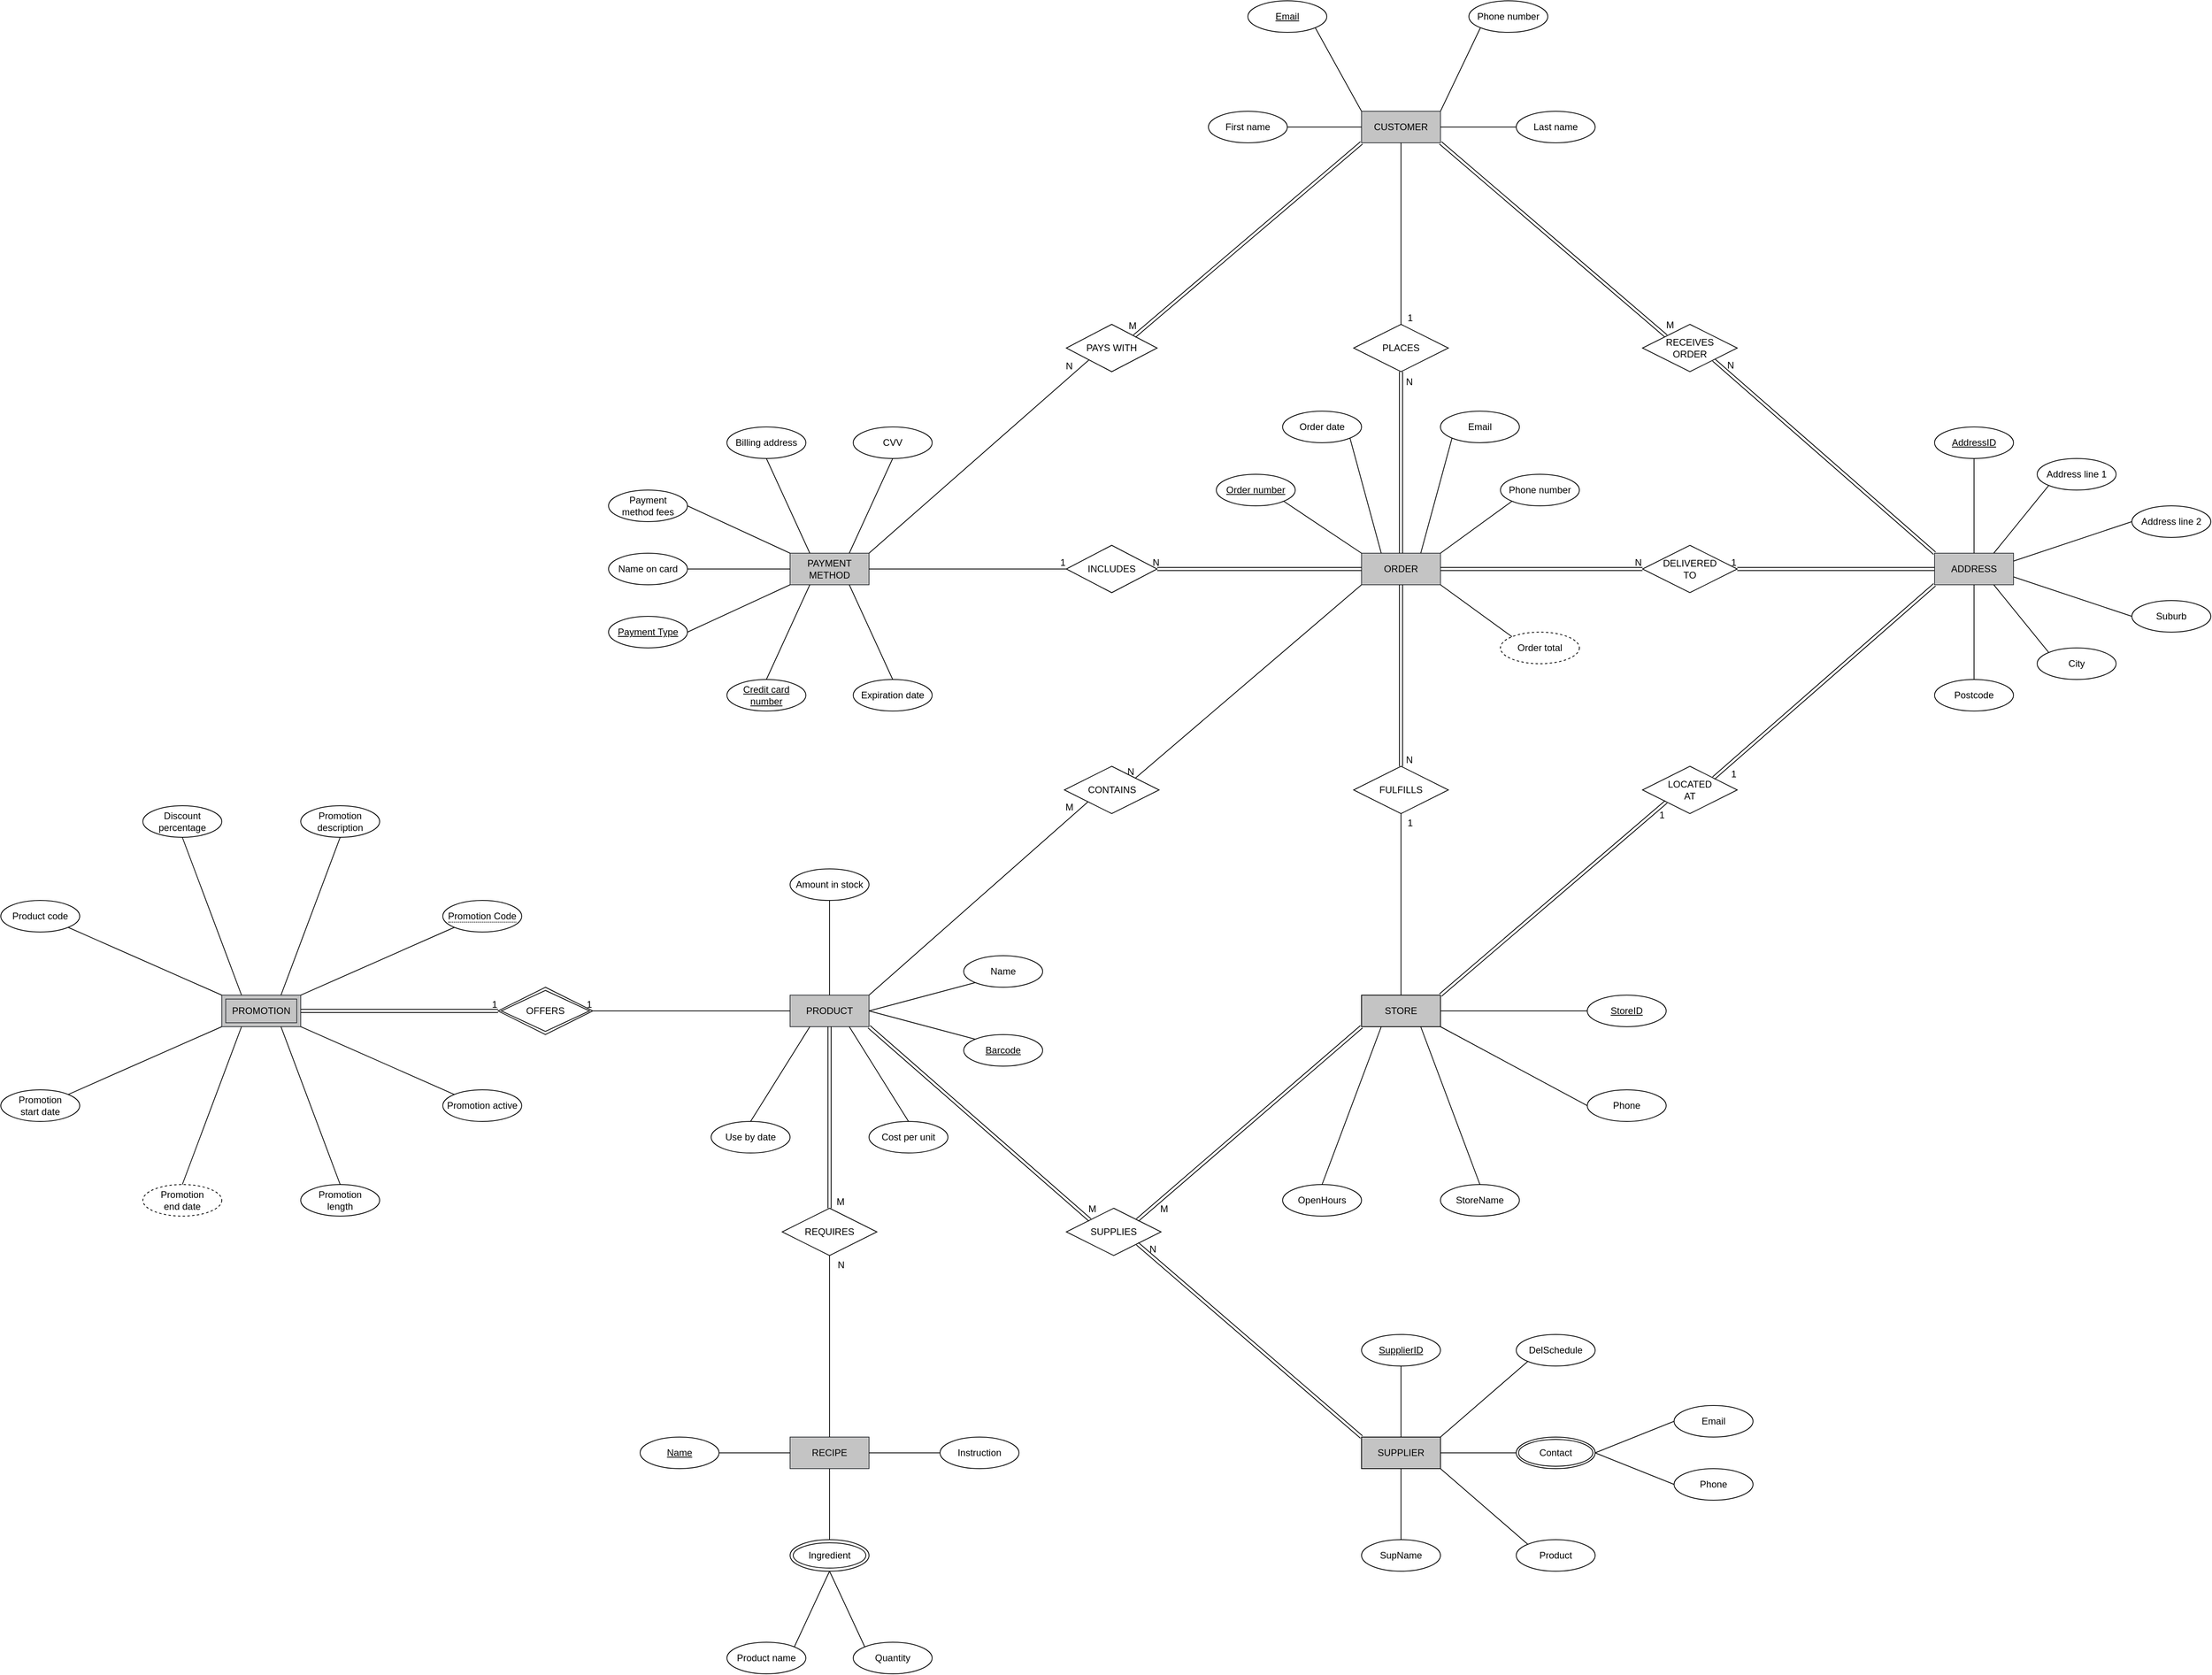 <mxfile version="21.1.2" type="github">
  <diagram name="Page-1" id="hcODll2Z0IWHzMXXe43u">
    <mxGraphModel dx="3122" dy="802" grid="1" gridSize="10" guides="1" tooltips="1" connect="1" arrows="1" fold="1" page="1" pageScale="1" pageWidth="827" pageHeight="1169" math="0" shadow="0">
      <root>
        <mxCell id="0" />
        <mxCell id="1" parent="0" />
        <mxCell id="KhG1IaOEPiBxDbLs1gSd-1" value="ORDER" style="whiteSpace=wrap;html=1;align=center;fillColor=#C4C4C4;strokeColor=#36393d;" parent="1" vertex="1">
          <mxGeometry x="364" y="880" width="100" height="40" as="geometry" />
        </mxCell>
        <mxCell id="KhG1IaOEPiBxDbLs1gSd-12" value="CUSTOMER" style="whiteSpace=wrap;html=1;align=center;fillColor=#C4C4C4;strokeColor=#36393d;" parent="1" vertex="1">
          <mxGeometry x="364" y="320" width="100" height="40" as="geometry" />
        </mxCell>
        <mxCell id="KhG1IaOEPiBxDbLs1gSd-13" value="PAYMENT METHOD" style="whiteSpace=wrap;html=1;align=center;fillColor=#C4C4C4;strokeColor=#36393d;" parent="1" vertex="1">
          <mxGeometry x="-360" y="880" width="100" height="40" as="geometry" />
        </mxCell>
        <mxCell id="KhG1IaOEPiBxDbLs1gSd-14" value="STORE" style="whiteSpace=wrap;html=1;align=center;fillColor=#c4c4c4;" parent="1" vertex="1">
          <mxGeometry x="364" y="1440" width="100" height="40" as="geometry" />
        </mxCell>
        <mxCell id="KhG1IaOEPiBxDbLs1gSd-17" value="PRODUCT" style="whiteSpace=wrap;html=1;align=center;fillColor=#C4C4C4;strokeColor=#36393d;" parent="1" vertex="1">
          <mxGeometry x="-360" y="1440" width="100" height="40" as="geometry" />
        </mxCell>
        <mxCell id="KhG1IaOEPiBxDbLs1gSd-18" value="RECIPE" style="whiteSpace=wrap;html=1;align=center;fillColor=#C4C4C4;strokeColor=#36393d;" parent="1" vertex="1">
          <mxGeometry x="-360" y="2000" width="100" height="40" as="geometry" />
        </mxCell>
        <mxCell id="KhG1IaOEPiBxDbLs1gSd-19" value="ADDRESS" style="whiteSpace=wrap;html=1;align=center;fillColor=#C4C4C4;strokeColor=#36393d;" parent="1" vertex="1">
          <mxGeometry x="1090" y="880" width="100" height="40" as="geometry" />
        </mxCell>
        <mxCell id="KhG1IaOEPiBxDbLs1gSd-23" value="PROMOTION" style="shape=ext;margin=3;double=1;whiteSpace=wrap;html=1;align=center;fillColor=#C4C4C4;strokeColor=#36393d;" parent="1" vertex="1">
          <mxGeometry x="-1080" y="1440" width="100" height="40" as="geometry" />
        </mxCell>
        <mxCell id="KhG1IaOEPiBxDbLs1gSd-26" value="SUPPLIER" style="whiteSpace=wrap;html=1;align=center;fillColor=#c4c4c4;" parent="1" vertex="1">
          <mxGeometry x="364" y="2000" width="100" height="40" as="geometry" />
        </mxCell>
        <mxCell id="KhG1IaOEPiBxDbLs1gSd-28" value="PLACES" style="shape=rhombus;perimeter=rhombusPerimeter;whiteSpace=wrap;html=1;align=center;" parent="1" vertex="1">
          <mxGeometry x="354" y="590" width="120" height="60" as="geometry" />
        </mxCell>
        <mxCell id="KhG1IaOEPiBxDbLs1gSd-31" value="PAYS WITH" style="shape=rhombus;perimeter=rhombusPerimeter;whiteSpace=wrap;html=1;align=center;" parent="1" vertex="1">
          <mxGeometry x="-10" y="590" width="115" height="60" as="geometry" />
        </mxCell>
        <mxCell id="KhG1IaOEPiBxDbLs1gSd-34" value="INCLUDES" style="shape=rhombus;perimeter=rhombusPerimeter;whiteSpace=wrap;html=1;align=center;" parent="1" vertex="1">
          <mxGeometry x="-10" y="870" width="115" height="60" as="geometry" />
        </mxCell>
        <mxCell id="KhG1IaOEPiBxDbLs1gSd-36" value="FULFILLS" style="shape=rhombus;perimeter=rhombusPerimeter;whiteSpace=wrap;html=1;align=center;" parent="1" vertex="1">
          <mxGeometry x="354" y="1150" width="120" height="60" as="geometry" />
        </mxCell>
        <mxCell id="KhG1IaOEPiBxDbLs1gSd-38" value="CONTAINS" style="shape=rhombus;perimeter=rhombusPerimeter;whiteSpace=wrap;html=1;align=center;" parent="1" vertex="1">
          <mxGeometry x="-12.5" y="1150" width="120" height="60" as="geometry" />
        </mxCell>
        <mxCell id="KhG1IaOEPiBxDbLs1gSd-39" value="REQUIRES" style="shape=rhombus;perimeter=rhombusPerimeter;whiteSpace=wrap;html=1;align=center;" parent="1" vertex="1">
          <mxGeometry x="-370" y="1710.0" width="120" height="60" as="geometry" />
        </mxCell>
        <mxCell id="KhG1IaOEPiBxDbLs1gSd-41" value="OFFERS" style="shape=rhombus;double=1;perimeter=rhombusPerimeter;whiteSpace=wrap;html=1;align=center;" parent="1" vertex="1">
          <mxGeometry x="-730" y="1430" width="120" height="60" as="geometry" />
        </mxCell>
        <mxCell id="KhG1IaOEPiBxDbLs1gSd-42" value="SUPPLIES" style="shape=rhombus;perimeter=rhombusPerimeter;whiteSpace=wrap;html=1;align=center;" parent="1" vertex="1">
          <mxGeometry x="-10" y="1710.0" width="120" height="60" as="geometry" />
        </mxCell>
        <mxCell id="KhG1IaOEPiBxDbLs1gSd-44" value="" style="shape=link;html=1;rounded=0;exitX=0;exitY=1;exitDx=0;exitDy=0;entryX=1;entryY=0;entryDx=0;entryDy=0;" parent="1" source="KhG1IaOEPiBxDbLs1gSd-12" target="KhG1IaOEPiBxDbLs1gSd-31" edge="1">
          <mxGeometry relative="1" as="geometry">
            <mxPoint x="340" y="760" as="sourcePoint" />
            <mxPoint x="500" y="760" as="targetPoint" />
          </mxGeometry>
        </mxCell>
        <mxCell id="KhG1IaOEPiBxDbLs1gSd-45" value="M" style="resizable=0;html=1;whiteSpace=wrap;align=right;verticalAlign=bottom;" parent="KhG1IaOEPiBxDbLs1gSd-44" connectable="0" vertex="1">
          <mxGeometry x="1" relative="1" as="geometry">
            <mxPoint x="4" y="-5" as="offset" />
          </mxGeometry>
        </mxCell>
        <mxCell id="KhG1IaOEPiBxDbLs1gSd-46" value="" style="endArrow=none;html=1;rounded=0;exitX=1;exitY=0;exitDx=0;exitDy=0;entryX=0;entryY=1;entryDx=0;entryDy=0;" parent="1" source="KhG1IaOEPiBxDbLs1gSd-13" target="KhG1IaOEPiBxDbLs1gSd-31" edge="1">
          <mxGeometry relative="1" as="geometry">
            <mxPoint x="340" y="760" as="sourcePoint" />
            <mxPoint x="500" y="760" as="targetPoint" />
          </mxGeometry>
        </mxCell>
        <mxCell id="KhG1IaOEPiBxDbLs1gSd-47" value="N" style="resizable=0;html=1;whiteSpace=wrap;align=right;verticalAlign=bottom;" parent="KhG1IaOEPiBxDbLs1gSd-46" connectable="0" vertex="1">
          <mxGeometry x="1" relative="1" as="geometry">
            <mxPoint x="-19" y="16" as="offset" />
          </mxGeometry>
        </mxCell>
        <mxCell id="KhG1IaOEPiBxDbLs1gSd-48" value="" style="shape=link;html=1;rounded=0;exitX=1;exitY=1;exitDx=0;exitDy=0;entryX=0;entryY=0;entryDx=0;entryDy=0;" parent="1" source="KhG1IaOEPiBxDbLs1gSd-12" target="KhG1IaOEPiBxDbLs1gSd-52" edge="1">
          <mxGeometry relative="1" as="geometry">
            <mxPoint x="340" y="760" as="sourcePoint" />
            <mxPoint x="737.5" y="605" as="targetPoint" />
          </mxGeometry>
        </mxCell>
        <mxCell id="KhG1IaOEPiBxDbLs1gSd-49" value="M" style="resizable=0;html=1;whiteSpace=wrap;align=right;verticalAlign=bottom;" parent="KhG1IaOEPiBxDbLs1gSd-48" connectable="0" vertex="1">
          <mxGeometry x="1" relative="1" as="geometry">
            <mxPoint x="12" y="-5" as="offset" />
          </mxGeometry>
        </mxCell>
        <mxCell id="KhG1IaOEPiBxDbLs1gSd-50" value="" style="shape=link;html=1;rounded=0;entryX=1;entryY=1;entryDx=0;entryDy=0;exitX=0;exitY=0;exitDx=0;exitDy=0;" parent="1" source="KhG1IaOEPiBxDbLs1gSd-19" target="KhG1IaOEPiBxDbLs1gSd-52" edge="1">
          <mxGeometry relative="1" as="geometry">
            <mxPoint x="340" y="760" as="sourcePoint" />
            <mxPoint x="812.5" y="635" as="targetPoint" />
          </mxGeometry>
        </mxCell>
        <mxCell id="KhG1IaOEPiBxDbLs1gSd-51" value="N" style="resizable=0;html=1;whiteSpace=wrap;align=right;verticalAlign=bottom;" parent="KhG1IaOEPiBxDbLs1gSd-50" connectable="0" vertex="1">
          <mxGeometry x="1" relative="1" as="geometry">
            <mxPoint x="27" y="15" as="offset" />
          </mxGeometry>
        </mxCell>
        <mxCell id="KhG1IaOEPiBxDbLs1gSd-52" value="RECEIVES&lt;br&gt;ORDER" style="shape=rhombus;perimeter=rhombusPerimeter;whiteSpace=wrap;html=1;align=center;" parent="1" vertex="1">
          <mxGeometry x="720" y="590" width="120" height="60" as="geometry" />
        </mxCell>
        <mxCell id="KhG1IaOEPiBxDbLs1gSd-53" value="DELIVERED&lt;br&gt;TO" style="shape=rhombus;perimeter=rhombusPerimeter;whiteSpace=wrap;html=1;align=center;" parent="1" vertex="1">
          <mxGeometry x="720" y="870" width="120" height="60" as="geometry" />
        </mxCell>
        <mxCell id="KhG1IaOEPiBxDbLs1gSd-54" value="LOCATED&lt;br&gt;AT" style="shape=rhombus;perimeter=rhombusPerimeter;whiteSpace=wrap;html=1;align=center;" parent="1" vertex="1">
          <mxGeometry x="720" y="1150" width="120" height="60" as="geometry" />
        </mxCell>
        <mxCell id="KhG1IaOEPiBxDbLs1gSd-55" value="" style="endArrow=none;html=1;rounded=0;exitX=0.5;exitY=1;exitDx=0;exitDy=0;entryX=0.5;entryY=0;entryDx=0;entryDy=0;" parent="1" source="KhG1IaOEPiBxDbLs1gSd-12" target="KhG1IaOEPiBxDbLs1gSd-28" edge="1">
          <mxGeometry relative="1" as="geometry">
            <mxPoint x="360" y="850" as="sourcePoint" />
            <mxPoint x="520" y="850" as="targetPoint" />
          </mxGeometry>
        </mxCell>
        <mxCell id="KhG1IaOEPiBxDbLs1gSd-56" value="1" style="resizable=0;html=1;whiteSpace=wrap;align=right;verticalAlign=bottom;" parent="KhG1IaOEPiBxDbLs1gSd-55" connectable="0" vertex="1">
          <mxGeometry x="1" relative="1" as="geometry">
            <mxPoint x="16" as="offset" />
          </mxGeometry>
        </mxCell>
        <mxCell id="KhG1IaOEPiBxDbLs1gSd-57" value="" style="shape=link;html=1;rounded=0;entryX=0.5;entryY=1;entryDx=0;entryDy=0;exitX=0.5;exitY=0;exitDx=0;exitDy=0;" parent="1" source="KhG1IaOEPiBxDbLs1gSd-1" target="KhG1IaOEPiBxDbLs1gSd-28" edge="1">
          <mxGeometry relative="1" as="geometry">
            <mxPoint x="360" y="850" as="sourcePoint" />
            <mxPoint x="520" y="850" as="targetPoint" />
          </mxGeometry>
        </mxCell>
        <mxCell id="KhG1IaOEPiBxDbLs1gSd-58" value="N" style="resizable=0;html=1;whiteSpace=wrap;align=right;verticalAlign=bottom;" parent="KhG1IaOEPiBxDbLs1gSd-57" connectable="0" vertex="1">
          <mxGeometry x="1" relative="1" as="geometry">
            <mxPoint x="16" y="21" as="offset" />
          </mxGeometry>
        </mxCell>
        <mxCell id="KhG1IaOEPiBxDbLs1gSd-59" value="" style="endArrow=none;html=1;rounded=0;exitX=1;exitY=0.5;exitDx=0;exitDy=0;entryX=0;entryY=0.5;entryDx=0;entryDy=0;" parent="1" source="KhG1IaOEPiBxDbLs1gSd-13" target="KhG1IaOEPiBxDbLs1gSd-34" edge="1">
          <mxGeometry relative="1" as="geometry">
            <mxPoint x="280" y="970" as="sourcePoint" />
            <mxPoint x="440" y="970" as="targetPoint" />
          </mxGeometry>
        </mxCell>
        <mxCell id="KhG1IaOEPiBxDbLs1gSd-60" value="1" style="resizable=0;html=1;whiteSpace=wrap;align=right;verticalAlign=bottom;" parent="KhG1IaOEPiBxDbLs1gSd-59" connectable="0" vertex="1">
          <mxGeometry x="1" relative="1" as="geometry" />
        </mxCell>
        <mxCell id="KhG1IaOEPiBxDbLs1gSd-61" value="" style="shape=link;html=1;rounded=0;exitX=0;exitY=0.5;exitDx=0;exitDy=0;entryX=1;entryY=0.5;entryDx=0;entryDy=0;" parent="1" source="KhG1IaOEPiBxDbLs1gSd-1" target="KhG1IaOEPiBxDbLs1gSd-34" edge="1">
          <mxGeometry relative="1" as="geometry">
            <mxPoint x="280" y="970" as="sourcePoint" />
            <mxPoint x="440" y="970" as="targetPoint" />
          </mxGeometry>
        </mxCell>
        <mxCell id="KhG1IaOEPiBxDbLs1gSd-62" value="N" style="resizable=0;html=1;whiteSpace=wrap;align=right;verticalAlign=bottom;" parent="KhG1IaOEPiBxDbLs1gSd-61" connectable="0" vertex="1">
          <mxGeometry x="1" relative="1" as="geometry">
            <mxPoint x="4" as="offset" />
          </mxGeometry>
        </mxCell>
        <mxCell id="KhG1IaOEPiBxDbLs1gSd-63" value="" style="shape=link;html=1;rounded=0;entryX=0;entryY=0.5;entryDx=0;entryDy=0;exitX=1;exitY=0.5;exitDx=0;exitDy=0;" parent="1" source="KhG1IaOEPiBxDbLs1gSd-1" target="KhG1IaOEPiBxDbLs1gSd-53" edge="1">
          <mxGeometry relative="1" as="geometry">
            <mxPoint x="460" y="980" as="sourcePoint" />
            <mxPoint x="620" y="980" as="targetPoint" />
          </mxGeometry>
        </mxCell>
        <mxCell id="KhG1IaOEPiBxDbLs1gSd-64" value="N" style="resizable=0;html=1;whiteSpace=wrap;align=right;verticalAlign=bottom;" parent="KhG1IaOEPiBxDbLs1gSd-63" connectable="0" vertex="1">
          <mxGeometry x="1" relative="1" as="geometry" />
        </mxCell>
        <mxCell id="KhG1IaOEPiBxDbLs1gSd-65" value="" style="shape=link;html=1;rounded=0;entryX=1;entryY=0.5;entryDx=0;entryDy=0;exitX=0;exitY=0.5;exitDx=0;exitDy=0;" parent="1" source="KhG1IaOEPiBxDbLs1gSd-19" target="KhG1IaOEPiBxDbLs1gSd-53" edge="1">
          <mxGeometry relative="1" as="geometry">
            <mxPoint x="460" y="980" as="sourcePoint" />
            <mxPoint x="620" y="980" as="targetPoint" />
          </mxGeometry>
        </mxCell>
        <mxCell id="KhG1IaOEPiBxDbLs1gSd-66" value="1" style="resizable=0;html=1;whiteSpace=wrap;align=right;verticalAlign=bottom;" parent="KhG1IaOEPiBxDbLs1gSd-65" connectable="0" vertex="1">
          <mxGeometry x="1" relative="1" as="geometry" />
        </mxCell>
        <mxCell id="KhG1IaOEPiBxDbLs1gSd-67" value="" style="shape=link;html=1;rounded=0;entryX=1;entryY=0;entryDx=0;entryDy=0;exitX=0;exitY=1;exitDx=0;exitDy=0;" parent="1" source="KhG1IaOEPiBxDbLs1gSd-19" target="KhG1IaOEPiBxDbLs1gSd-54" edge="1">
          <mxGeometry relative="1" as="geometry">
            <mxPoint x="460" y="980" as="sourcePoint" />
            <mxPoint x="620" y="980" as="targetPoint" />
          </mxGeometry>
        </mxCell>
        <mxCell id="KhG1IaOEPiBxDbLs1gSd-68" value="1" style="resizable=0;html=1;whiteSpace=wrap;align=right;verticalAlign=bottom;" parent="KhG1IaOEPiBxDbLs1gSd-67" connectable="0" vertex="1">
          <mxGeometry x="1" relative="1" as="geometry">
            <mxPoint x="30" y="4" as="offset" />
          </mxGeometry>
        </mxCell>
        <mxCell id="KhG1IaOEPiBxDbLs1gSd-69" value="" style="shape=link;html=1;rounded=0;entryX=0;entryY=1;entryDx=0;entryDy=0;exitX=1;exitY=0;exitDx=0;exitDy=0;" parent="1" source="KhG1IaOEPiBxDbLs1gSd-14" target="KhG1IaOEPiBxDbLs1gSd-54" edge="1">
          <mxGeometry relative="1" as="geometry">
            <mxPoint x="460" y="1190" as="sourcePoint" />
            <mxPoint x="620" y="1190" as="targetPoint" />
          </mxGeometry>
        </mxCell>
        <mxCell id="KhG1IaOEPiBxDbLs1gSd-70" value="1" style="resizable=0;html=1;whiteSpace=wrap;align=right;verticalAlign=bottom;" parent="KhG1IaOEPiBxDbLs1gSd-69" connectable="0" vertex="1">
          <mxGeometry x="1" relative="1" as="geometry">
            <mxPoint y="25" as="offset" />
          </mxGeometry>
        </mxCell>
        <mxCell id="KhG1IaOEPiBxDbLs1gSd-72" value="" style="endArrow=none;html=1;rounded=0;entryX=0.5;entryY=1;entryDx=0;entryDy=0;exitX=0.5;exitY=0;exitDx=0;exitDy=0;" parent="1" source="KhG1IaOEPiBxDbLs1gSd-14" target="KhG1IaOEPiBxDbLs1gSd-36" edge="1">
          <mxGeometry relative="1" as="geometry">
            <mxPoint x="130" y="1280" as="sourcePoint" />
            <mxPoint x="290" y="1280" as="targetPoint" />
          </mxGeometry>
        </mxCell>
        <mxCell id="KhG1IaOEPiBxDbLs1gSd-73" value="1" style="resizable=0;html=1;whiteSpace=wrap;align=right;verticalAlign=bottom;" parent="KhG1IaOEPiBxDbLs1gSd-72" connectable="0" vertex="1">
          <mxGeometry x="1" relative="1" as="geometry">
            <mxPoint x="16" y="20" as="offset" />
          </mxGeometry>
        </mxCell>
        <mxCell id="KhG1IaOEPiBxDbLs1gSd-74" value="" style="shape=link;html=1;rounded=0;entryX=0.5;entryY=0;entryDx=0;entryDy=0;exitX=0.5;exitY=1;exitDx=0;exitDy=0;" parent="1" source="KhG1IaOEPiBxDbLs1gSd-1" target="KhG1IaOEPiBxDbLs1gSd-36" edge="1">
          <mxGeometry relative="1" as="geometry">
            <mxPoint x="160" y="1110" as="sourcePoint" />
            <mxPoint x="320" y="1110" as="targetPoint" />
          </mxGeometry>
        </mxCell>
        <mxCell id="KhG1IaOEPiBxDbLs1gSd-75" value="N" style="resizable=0;html=1;whiteSpace=wrap;align=right;verticalAlign=bottom;" parent="KhG1IaOEPiBxDbLs1gSd-74" connectable="0" vertex="1">
          <mxGeometry x="1" relative="1" as="geometry">
            <mxPoint x="16" as="offset" />
          </mxGeometry>
        </mxCell>
        <mxCell id="KhG1IaOEPiBxDbLs1gSd-76" value="" style="endArrow=none;html=1;rounded=0;exitX=1;exitY=0;exitDx=0;exitDy=0;entryX=0;entryY=1;entryDx=0;entryDy=0;" parent="1" source="KhG1IaOEPiBxDbLs1gSd-17" target="KhG1IaOEPiBxDbLs1gSd-38" edge="1">
          <mxGeometry relative="1" as="geometry">
            <mxPoint x="160" y="1450" as="sourcePoint" />
            <mxPoint x="320" y="1450" as="targetPoint" />
          </mxGeometry>
        </mxCell>
        <mxCell id="KhG1IaOEPiBxDbLs1gSd-77" value="M" style="resizable=0;html=1;whiteSpace=wrap;align=right;verticalAlign=bottom;" parent="KhG1IaOEPiBxDbLs1gSd-76" connectable="0" vertex="1">
          <mxGeometry x="1" relative="1" as="geometry">
            <mxPoint x="-17" y="15" as="offset" />
          </mxGeometry>
        </mxCell>
        <mxCell id="KhG1IaOEPiBxDbLs1gSd-78" value="" style="endArrow=none;html=1;rounded=0;exitX=0;exitY=1;exitDx=0;exitDy=0;entryX=1;entryY=0;entryDx=0;entryDy=0;" parent="1" source="KhG1IaOEPiBxDbLs1gSd-1" target="KhG1IaOEPiBxDbLs1gSd-38" edge="1">
          <mxGeometry relative="1" as="geometry">
            <mxPoint x="160" y="1450" as="sourcePoint" />
            <mxPoint x="320" y="1450" as="targetPoint" />
          </mxGeometry>
        </mxCell>
        <mxCell id="KhG1IaOEPiBxDbLs1gSd-79" value="N" style="resizable=0;html=1;whiteSpace=wrap;align=right;verticalAlign=bottom;" parent="KhG1IaOEPiBxDbLs1gSd-78" connectable="0" vertex="1">
          <mxGeometry x="1" relative="1" as="geometry" />
        </mxCell>
        <mxCell id="KhG1IaOEPiBxDbLs1gSd-80" value="" style="endArrow=none;html=1;rounded=0;exitX=0;exitY=0.5;exitDx=0;exitDy=0;entryX=1;entryY=0.5;entryDx=0;entryDy=0;" parent="1" source="KhG1IaOEPiBxDbLs1gSd-17" target="KhG1IaOEPiBxDbLs1gSd-41" edge="1">
          <mxGeometry relative="1" as="geometry">
            <mxPoint x="190" y="1310" as="sourcePoint" />
            <mxPoint x="350" y="1310" as="targetPoint" />
          </mxGeometry>
        </mxCell>
        <mxCell id="KhG1IaOEPiBxDbLs1gSd-81" value="1" style="resizable=0;html=1;whiteSpace=wrap;align=right;verticalAlign=bottom;" parent="KhG1IaOEPiBxDbLs1gSd-80" connectable="0" vertex="1">
          <mxGeometry x="1" relative="1" as="geometry" />
        </mxCell>
        <mxCell id="KhG1IaOEPiBxDbLs1gSd-82" value="" style="shape=link;html=1;rounded=0;entryX=0;entryY=0.5;entryDx=0;entryDy=0;exitX=1;exitY=0.5;exitDx=0;exitDy=0;" parent="1" source="KhG1IaOEPiBxDbLs1gSd-23" target="KhG1IaOEPiBxDbLs1gSd-41" edge="1">
          <mxGeometry relative="1" as="geometry">
            <mxPoint x="190" y="1310" as="sourcePoint" />
            <mxPoint x="350" y="1310" as="targetPoint" />
          </mxGeometry>
        </mxCell>
        <mxCell id="KhG1IaOEPiBxDbLs1gSd-83" value="1" style="resizable=0;html=1;whiteSpace=wrap;align=right;verticalAlign=bottom;" parent="KhG1IaOEPiBxDbLs1gSd-82" connectable="0" vertex="1">
          <mxGeometry x="1" relative="1" as="geometry" />
        </mxCell>
        <mxCell id="KhG1IaOEPiBxDbLs1gSd-84" value="" style="shape=link;html=1;rounded=0;exitX=0.5;exitY=1;exitDx=0;exitDy=0;entryX=0.5;entryY=0;entryDx=0;entryDy=0;" parent="1" source="KhG1IaOEPiBxDbLs1gSd-17" target="KhG1IaOEPiBxDbLs1gSd-39" edge="1">
          <mxGeometry relative="1" as="geometry">
            <mxPoint x="20" y="1360" as="sourcePoint" />
            <mxPoint x="180" y="1360" as="targetPoint" />
          </mxGeometry>
        </mxCell>
        <mxCell id="KhG1IaOEPiBxDbLs1gSd-85" value="M" style="resizable=0;html=1;whiteSpace=wrap;align=right;verticalAlign=bottom;" parent="KhG1IaOEPiBxDbLs1gSd-84" connectable="0" vertex="1">
          <mxGeometry x="1" relative="1" as="geometry">
            <mxPoint x="20" as="offset" />
          </mxGeometry>
        </mxCell>
        <mxCell id="KhG1IaOEPiBxDbLs1gSd-86" value="" style="endArrow=none;html=1;rounded=0;exitX=0.5;exitY=0;exitDx=0;exitDy=0;entryX=0.5;entryY=1;entryDx=0;entryDy=0;" parent="1" source="KhG1IaOEPiBxDbLs1gSd-18" target="KhG1IaOEPiBxDbLs1gSd-39" edge="1">
          <mxGeometry relative="1" as="geometry">
            <mxPoint x="20" y="1360" as="sourcePoint" />
            <mxPoint x="180" y="1360" as="targetPoint" />
          </mxGeometry>
        </mxCell>
        <mxCell id="KhG1IaOEPiBxDbLs1gSd-87" value="N" style="resizable=0;html=1;whiteSpace=wrap;align=right;verticalAlign=bottom;" parent="KhG1IaOEPiBxDbLs1gSd-86" connectable="0" vertex="1">
          <mxGeometry x="1" relative="1" as="geometry">
            <mxPoint x="20" y="20" as="offset" />
          </mxGeometry>
        </mxCell>
        <mxCell id="KhG1IaOEPiBxDbLs1gSd-88" value="" style="shape=link;html=1;rounded=0;entryX=1;entryY=1;entryDx=0;entryDy=0;exitX=0;exitY=0;exitDx=0;exitDy=0;" parent="1" source="KhG1IaOEPiBxDbLs1gSd-26" target="KhG1IaOEPiBxDbLs1gSd-42" edge="1">
          <mxGeometry relative="1" as="geometry">
            <mxPoint x="420" y="1740" as="sourcePoint" />
            <mxPoint x="580" y="1740" as="targetPoint" />
          </mxGeometry>
        </mxCell>
        <mxCell id="KhG1IaOEPiBxDbLs1gSd-89" value="N" style="resizable=0;html=1;whiteSpace=wrap;align=right;verticalAlign=bottom;" parent="KhG1IaOEPiBxDbLs1gSd-88" connectable="0" vertex="1">
          <mxGeometry x="1" relative="1" as="geometry">
            <mxPoint x="25" y="15" as="offset" />
          </mxGeometry>
        </mxCell>
        <mxCell id="KhG1IaOEPiBxDbLs1gSd-90" value="" style="shape=link;html=1;rounded=0;entryX=1;entryY=0;entryDx=0;entryDy=0;exitX=0;exitY=1;exitDx=0;exitDy=0;" parent="1" source="KhG1IaOEPiBxDbLs1gSd-14" target="KhG1IaOEPiBxDbLs1gSd-42" edge="1">
          <mxGeometry relative="1" as="geometry">
            <mxPoint x="420" y="1740" as="sourcePoint" />
            <mxPoint x="580" y="1740" as="targetPoint" />
          </mxGeometry>
        </mxCell>
        <mxCell id="KhG1IaOEPiBxDbLs1gSd-91" value="M" style="resizable=0;html=1;whiteSpace=wrap;align=right;verticalAlign=bottom;" parent="KhG1IaOEPiBxDbLs1gSd-90" connectable="0" vertex="1">
          <mxGeometry x="1" relative="1" as="geometry">
            <mxPoint x="40" y="-5" as="offset" />
          </mxGeometry>
        </mxCell>
        <mxCell id="KhG1IaOEPiBxDbLs1gSd-92" value="" style="shape=link;html=1;rounded=0;entryX=0;entryY=0;entryDx=0;entryDy=0;exitX=1;exitY=1;exitDx=0;exitDy=0;" parent="1" source="KhG1IaOEPiBxDbLs1gSd-17" target="KhG1IaOEPiBxDbLs1gSd-42" edge="1">
          <mxGeometry relative="1" as="geometry">
            <mxPoint x="420" y="1740" as="sourcePoint" />
            <mxPoint x="580" y="1740" as="targetPoint" />
          </mxGeometry>
        </mxCell>
        <mxCell id="KhG1IaOEPiBxDbLs1gSd-93" value="M" style="resizable=0;html=1;whiteSpace=wrap;align=right;verticalAlign=bottom;" parent="KhG1IaOEPiBxDbLs1gSd-92" connectable="0" vertex="1">
          <mxGeometry x="1" relative="1" as="geometry">
            <mxPoint x="10" y="-5" as="offset" />
          </mxGeometry>
        </mxCell>
        <mxCell id="KhG1IaOEPiBxDbLs1gSd-94" value="Email" style="ellipse;whiteSpace=wrap;html=1;align=center;fontStyle=4;" parent="1" vertex="1">
          <mxGeometry x="220" y="180" width="100" height="40" as="geometry" />
        </mxCell>
        <mxCell id="KhG1IaOEPiBxDbLs1gSd-95" value="First name" style="ellipse;whiteSpace=wrap;html=1;align=center;" parent="1" vertex="1">
          <mxGeometry x="170" y="320" width="100" height="40" as="geometry" />
        </mxCell>
        <mxCell id="KhG1IaOEPiBxDbLs1gSd-96" value="Last name" style="ellipse;whiteSpace=wrap;html=1;align=center;" parent="1" vertex="1">
          <mxGeometry x="560" y="320" width="100" height="40" as="geometry" />
        </mxCell>
        <mxCell id="KhG1IaOEPiBxDbLs1gSd-99" value="Phone number" style="ellipse;whiteSpace=wrap;html=1;align=center;fontStyle=0;" parent="1" vertex="1">
          <mxGeometry x="500" y="180" width="100" height="40" as="geometry" />
        </mxCell>
        <mxCell id="KhG1IaOEPiBxDbLs1gSd-100" value="" style="endArrow=none;html=1;rounded=0;exitX=0;exitY=0;exitDx=0;exitDy=0;entryX=1;entryY=1;entryDx=0;entryDy=0;" parent="1" source="KhG1IaOEPiBxDbLs1gSd-12" target="KhG1IaOEPiBxDbLs1gSd-94" edge="1">
          <mxGeometry relative="1" as="geometry">
            <mxPoint x="390" y="460" as="sourcePoint" />
            <mxPoint x="550" y="460" as="targetPoint" />
          </mxGeometry>
        </mxCell>
        <mxCell id="KhG1IaOEPiBxDbLs1gSd-101" value="" style="endArrow=none;html=1;rounded=0;exitX=1;exitY=0.5;exitDx=0;exitDy=0;entryX=0;entryY=0.5;entryDx=0;entryDy=0;" parent="1" source="KhG1IaOEPiBxDbLs1gSd-12" target="KhG1IaOEPiBxDbLs1gSd-96" edge="1">
          <mxGeometry relative="1" as="geometry">
            <mxPoint x="390" y="460" as="sourcePoint" />
            <mxPoint x="550" y="460" as="targetPoint" />
          </mxGeometry>
        </mxCell>
        <mxCell id="KhG1IaOEPiBxDbLs1gSd-102" value="" style="endArrow=none;html=1;rounded=0;entryX=0;entryY=0.5;entryDx=0;entryDy=0;exitX=1;exitY=0.5;exitDx=0;exitDy=0;" parent="1" source="KhG1IaOEPiBxDbLs1gSd-95" target="KhG1IaOEPiBxDbLs1gSd-12" edge="1">
          <mxGeometry relative="1" as="geometry">
            <mxPoint x="390" y="460" as="sourcePoint" />
            <mxPoint x="550" y="460" as="targetPoint" />
          </mxGeometry>
        </mxCell>
        <mxCell id="KhG1IaOEPiBxDbLs1gSd-103" value="" style="endArrow=none;html=1;rounded=0;entryX=0;entryY=1;entryDx=0;entryDy=0;exitX=1;exitY=0;exitDx=0;exitDy=0;" parent="1" source="KhG1IaOEPiBxDbLs1gSd-12" target="KhG1IaOEPiBxDbLs1gSd-99" edge="1">
          <mxGeometry relative="1" as="geometry">
            <mxPoint x="490" y="320" as="sourcePoint" />
            <mxPoint x="550" y="460" as="targetPoint" />
          </mxGeometry>
        </mxCell>
        <mxCell id="KhG1IaOEPiBxDbLs1gSd-104" value="&lt;u&gt;Payment Type&lt;/u&gt;" style="ellipse;whiteSpace=wrap;html=1;align=center;" parent="1" vertex="1">
          <mxGeometry x="-590" y="960" width="100" height="40" as="geometry" />
        </mxCell>
        <mxCell id="KhG1IaOEPiBxDbLs1gSd-105" value="&lt;span&gt;Billing address&lt;/span&gt;" style="ellipse;whiteSpace=wrap;html=1;align=center;fontStyle=0" parent="1" vertex="1">
          <mxGeometry x="-440" y="720" width="100" height="40" as="geometry" />
        </mxCell>
        <mxCell id="KhG1IaOEPiBxDbLs1gSd-106" value="Name on card" style="ellipse;whiteSpace=wrap;html=1;align=center;fontStyle=0;" parent="1" vertex="1">
          <mxGeometry x="-590" y="880" width="100" height="40" as="geometry" />
        </mxCell>
        <mxCell id="KhG1IaOEPiBxDbLs1gSd-107" value="Expiration date" style="ellipse;whiteSpace=wrap;html=1;align=center;fontStyle=0;" parent="1" vertex="1">
          <mxGeometry x="-280" y="1040" width="100" height="40" as="geometry" />
        </mxCell>
        <mxCell id="KhG1IaOEPiBxDbLs1gSd-108" value="&lt;u&gt;Credit card number&lt;/u&gt;" style="ellipse;whiteSpace=wrap;html=1;align=center;fontStyle=0;" parent="1" vertex="1">
          <mxGeometry x="-440" y="1040" width="100" height="40" as="geometry" />
        </mxCell>
        <mxCell id="KhG1IaOEPiBxDbLs1gSd-110" value="CVV" style="ellipse;whiteSpace=wrap;html=1;align=center;fontStyle=0;" parent="1" vertex="1">
          <mxGeometry x="-280" y="720" width="100" height="40" as="geometry" />
        </mxCell>
        <mxCell id="KhG1IaOEPiBxDbLs1gSd-114" value="&lt;span&gt;Payment&lt;br&gt;method fees&lt;br&gt;&lt;/span&gt;" style="ellipse;whiteSpace=wrap;html=1;align=center;fontStyle=0" parent="1" vertex="1">
          <mxGeometry x="-590" y="800" width="100" height="40" as="geometry" />
        </mxCell>
        <mxCell id="KhG1IaOEPiBxDbLs1gSd-115" value="" style="endArrow=none;html=1;rounded=0;entryX=0.5;entryY=1;entryDx=0;entryDy=0;exitX=0.75;exitY=0;exitDx=0;exitDy=0;" parent="1" source="KhG1IaOEPiBxDbLs1gSd-13" target="KhG1IaOEPiBxDbLs1gSd-110" edge="1">
          <mxGeometry relative="1" as="geometry">
            <mxPoint x="-270" y="880" as="sourcePoint" />
            <mxPoint x="-110" y="880" as="targetPoint" />
          </mxGeometry>
        </mxCell>
        <mxCell id="KhG1IaOEPiBxDbLs1gSd-116" value="" style="endArrow=none;html=1;rounded=0;exitX=0.75;exitY=1;exitDx=0;exitDy=0;entryX=0.5;entryY=0;entryDx=0;entryDy=0;" parent="1" source="KhG1IaOEPiBxDbLs1gSd-13" target="KhG1IaOEPiBxDbLs1gSd-107" edge="1">
          <mxGeometry relative="1" as="geometry">
            <mxPoint x="-270" y="880" as="sourcePoint" />
            <mxPoint x="-110" y="880" as="targetPoint" />
          </mxGeometry>
        </mxCell>
        <mxCell id="KhG1IaOEPiBxDbLs1gSd-117" value="" style="endArrow=none;html=1;rounded=0;entryX=0.5;entryY=1;entryDx=0;entryDy=0;exitX=0.25;exitY=0;exitDx=0;exitDy=0;" parent="1" source="KhG1IaOEPiBxDbLs1gSd-13" target="KhG1IaOEPiBxDbLs1gSd-105" edge="1">
          <mxGeometry relative="1" as="geometry">
            <mxPoint x="-270" y="880" as="sourcePoint" />
            <mxPoint x="-110" y="880" as="targetPoint" />
          </mxGeometry>
        </mxCell>
        <mxCell id="KhG1IaOEPiBxDbLs1gSd-118" value="" style="endArrow=none;html=1;rounded=0;exitX=0.25;exitY=1;exitDx=0;exitDy=0;entryX=0.5;entryY=0;entryDx=0;entryDy=0;" parent="1" source="KhG1IaOEPiBxDbLs1gSd-13" target="KhG1IaOEPiBxDbLs1gSd-108" edge="1">
          <mxGeometry relative="1" as="geometry">
            <mxPoint x="-270" y="880" as="sourcePoint" />
            <mxPoint x="-110" y="880" as="targetPoint" />
          </mxGeometry>
        </mxCell>
        <mxCell id="KhG1IaOEPiBxDbLs1gSd-119" value="" style="endArrow=none;html=1;rounded=0;entryX=1;entryY=0.5;entryDx=0;entryDy=0;exitX=0;exitY=0;exitDx=0;exitDy=0;" parent="1" source="KhG1IaOEPiBxDbLs1gSd-13" target="KhG1IaOEPiBxDbLs1gSd-114" edge="1">
          <mxGeometry relative="1" as="geometry">
            <mxPoint x="-270" y="880" as="sourcePoint" />
            <mxPoint x="-110" y="880" as="targetPoint" />
          </mxGeometry>
        </mxCell>
        <mxCell id="KhG1IaOEPiBxDbLs1gSd-120" value="" style="endArrow=none;html=1;rounded=0;exitX=1;exitY=0.5;exitDx=0;exitDy=0;entryX=0;entryY=0.5;entryDx=0;entryDy=0;" parent="1" source="KhG1IaOEPiBxDbLs1gSd-106" target="KhG1IaOEPiBxDbLs1gSd-13" edge="1">
          <mxGeometry relative="1" as="geometry">
            <mxPoint x="-270" y="880" as="sourcePoint" />
            <mxPoint x="-110" y="880" as="targetPoint" />
          </mxGeometry>
        </mxCell>
        <mxCell id="KhG1IaOEPiBxDbLs1gSd-121" value="" style="endArrow=none;html=1;rounded=0;exitX=1;exitY=0.5;exitDx=0;exitDy=0;entryX=0;entryY=1;entryDx=0;entryDy=0;" parent="1" source="KhG1IaOEPiBxDbLs1gSd-104" target="KhG1IaOEPiBxDbLs1gSd-13" edge="1">
          <mxGeometry relative="1" as="geometry">
            <mxPoint x="-270" y="880" as="sourcePoint" />
            <mxPoint x="-110" y="880" as="targetPoint" />
          </mxGeometry>
        </mxCell>
        <mxCell id="KhG1IaOEPiBxDbLs1gSd-122" value="Address line 1" style="ellipse;whiteSpace=wrap;html=1;align=center;" parent="1" vertex="1">
          <mxGeometry x="1220" y="760.0" width="100" height="40" as="geometry" />
        </mxCell>
        <mxCell id="KhG1IaOEPiBxDbLs1gSd-123" value="Address line 2" style="ellipse;whiteSpace=wrap;html=1;align=center;" parent="1" vertex="1">
          <mxGeometry x="1340" y="820.0" width="100" height="40" as="geometry" />
        </mxCell>
        <mxCell id="KhG1IaOEPiBxDbLs1gSd-124" value="Suburb" style="ellipse;whiteSpace=wrap;html=1;align=center;" parent="1" vertex="1">
          <mxGeometry x="1340" y="940.0" width="100" height="40" as="geometry" />
        </mxCell>
        <mxCell id="KhG1IaOEPiBxDbLs1gSd-125" value="City" style="ellipse;whiteSpace=wrap;html=1;align=center;" parent="1" vertex="1">
          <mxGeometry x="1220" y="1000" width="100" height="40" as="geometry" />
        </mxCell>
        <mxCell id="KhG1IaOEPiBxDbLs1gSd-126" value="Postcode" style="ellipse;whiteSpace=wrap;html=1;align=center;" parent="1" vertex="1">
          <mxGeometry x="1090" y="1040" width="100" height="40" as="geometry" />
        </mxCell>
        <mxCell id="KhG1IaOEPiBxDbLs1gSd-127" value="AddressID" style="ellipse;whiteSpace=wrap;html=1;align=center;fontStyle=4" parent="1" vertex="1">
          <mxGeometry x="1090" y="720" width="100" height="40" as="geometry" />
        </mxCell>
        <mxCell id="KhG1IaOEPiBxDbLs1gSd-128" value="" style="endArrow=none;html=1;rounded=0;exitX=0.5;exitY=0;exitDx=0;exitDy=0;entryX=0.5;entryY=1;entryDx=0;entryDy=0;" parent="1" source="KhG1IaOEPiBxDbLs1gSd-19" target="KhG1IaOEPiBxDbLs1gSd-127" edge="1">
          <mxGeometry relative="1" as="geometry">
            <mxPoint x="900" y="980" as="sourcePoint" />
            <mxPoint x="1060" y="980" as="targetPoint" />
          </mxGeometry>
        </mxCell>
        <mxCell id="KhG1IaOEPiBxDbLs1gSd-129" value="" style="endArrow=none;html=1;rounded=0;entryX=0.5;entryY=1;entryDx=0;entryDy=0;exitX=0.5;exitY=0;exitDx=0;exitDy=0;" parent="1" source="KhG1IaOEPiBxDbLs1gSd-126" target="KhG1IaOEPiBxDbLs1gSd-19" edge="1">
          <mxGeometry relative="1" as="geometry">
            <mxPoint x="900" y="980" as="sourcePoint" />
            <mxPoint x="1060" y="980" as="targetPoint" />
          </mxGeometry>
        </mxCell>
        <mxCell id="KhG1IaOEPiBxDbLs1gSd-130" value="" style="endArrow=none;html=1;rounded=0;entryX=0.75;entryY=0;entryDx=0;entryDy=0;exitX=0;exitY=1;exitDx=0;exitDy=0;" parent="1" source="KhG1IaOEPiBxDbLs1gSd-122" target="KhG1IaOEPiBxDbLs1gSd-19" edge="1">
          <mxGeometry relative="1" as="geometry">
            <mxPoint x="900" y="980" as="sourcePoint" />
            <mxPoint x="1060" y="980" as="targetPoint" />
          </mxGeometry>
        </mxCell>
        <mxCell id="KhG1IaOEPiBxDbLs1gSd-132" value="" style="endArrow=none;html=1;rounded=0;exitX=0.75;exitY=1;exitDx=0;exitDy=0;entryX=0;entryY=0;entryDx=0;entryDy=0;" parent="1" source="KhG1IaOEPiBxDbLs1gSd-19" target="KhG1IaOEPiBxDbLs1gSd-125" edge="1">
          <mxGeometry relative="1" as="geometry">
            <mxPoint x="900" y="980" as="sourcePoint" />
            <mxPoint x="1060" y="980" as="targetPoint" />
          </mxGeometry>
        </mxCell>
        <mxCell id="KhG1IaOEPiBxDbLs1gSd-133" value="" style="endArrow=none;html=1;rounded=0;exitX=1;exitY=0.25;exitDx=0;exitDy=0;entryX=0;entryY=0.5;entryDx=0;entryDy=0;" parent="1" source="KhG1IaOEPiBxDbLs1gSd-19" target="KhG1IaOEPiBxDbLs1gSd-123" edge="1">
          <mxGeometry relative="1" as="geometry">
            <mxPoint x="900" y="980" as="sourcePoint" />
            <mxPoint x="1060" y="980" as="targetPoint" />
          </mxGeometry>
        </mxCell>
        <mxCell id="KhG1IaOEPiBxDbLs1gSd-134" value="" style="endArrow=none;html=1;rounded=0;exitX=1;exitY=0.75;exitDx=0;exitDy=0;entryX=0;entryY=0.5;entryDx=0;entryDy=0;" parent="1" source="KhG1IaOEPiBxDbLs1gSd-19" target="KhG1IaOEPiBxDbLs1gSd-124" edge="1">
          <mxGeometry relative="1" as="geometry">
            <mxPoint x="900" y="980" as="sourcePoint" />
            <mxPoint x="1060" y="980" as="targetPoint" />
          </mxGeometry>
        </mxCell>
        <mxCell id="KhG1IaOEPiBxDbLs1gSd-135" value="&lt;u&gt;SupplierID&lt;/u&gt;" style="ellipse;whiteSpace=wrap;html=1;align=center;" parent="1" vertex="1">
          <mxGeometry x="364" y="1870" width="100" height="40" as="geometry" />
        </mxCell>
        <mxCell id="KhG1IaOEPiBxDbLs1gSd-136" value="DelSchedule" style="ellipse;whiteSpace=wrap;html=1;align=center;" parent="1" vertex="1">
          <mxGeometry x="560" y="1870" width="100" height="40" as="geometry" />
        </mxCell>
        <mxCell id="KhG1IaOEPiBxDbLs1gSd-137" value="SupName" style="ellipse;whiteSpace=wrap;html=1;align=center;" parent="1" vertex="1">
          <mxGeometry x="364" y="2130" width="100" height="40" as="geometry" />
        </mxCell>
        <mxCell id="KhG1IaOEPiBxDbLs1gSd-138" value="Product" style="ellipse;whiteSpace=wrap;html=1;align=center;" parent="1" vertex="1">
          <mxGeometry x="560" y="2130" width="100" height="40" as="geometry" />
        </mxCell>
        <mxCell id="KhG1IaOEPiBxDbLs1gSd-139" value="Contact" style="ellipse;shape=doubleEllipse;margin=3;whiteSpace=wrap;html=1;align=center;" parent="1" vertex="1">
          <mxGeometry x="560" y="2000" width="100" height="40" as="geometry" />
        </mxCell>
        <mxCell id="KhG1IaOEPiBxDbLs1gSd-140" value="" style="endArrow=none;html=1;rounded=0;entryX=0.5;entryY=1;entryDx=0;entryDy=0;exitX=0.5;exitY=0;exitDx=0;exitDy=0;" parent="1" source="KhG1IaOEPiBxDbLs1gSd-26" target="KhG1IaOEPiBxDbLs1gSd-135" edge="1">
          <mxGeometry relative="1" as="geometry">
            <mxPoint x="250" y="1930" as="sourcePoint" />
            <mxPoint x="410" y="1930" as="targetPoint" />
          </mxGeometry>
        </mxCell>
        <mxCell id="KhG1IaOEPiBxDbLs1gSd-141" value="" style="endArrow=none;html=1;rounded=0;entryX=0.5;entryY=1;entryDx=0;entryDy=0;exitX=0.5;exitY=0;exitDx=0;exitDy=0;" parent="1" source="KhG1IaOEPiBxDbLs1gSd-137" target="KhG1IaOEPiBxDbLs1gSd-26" edge="1">
          <mxGeometry relative="1" as="geometry">
            <mxPoint x="250" y="1930" as="sourcePoint" />
            <mxPoint x="410" y="1930" as="targetPoint" />
          </mxGeometry>
        </mxCell>
        <mxCell id="KhG1IaOEPiBxDbLs1gSd-142" value="" style="endArrow=none;html=1;rounded=0;entryX=1;entryY=0;entryDx=0;entryDy=0;exitX=0;exitY=1;exitDx=0;exitDy=0;" parent="1" source="KhG1IaOEPiBxDbLs1gSd-136" target="KhG1IaOEPiBxDbLs1gSd-26" edge="1">
          <mxGeometry relative="1" as="geometry">
            <mxPoint x="250" y="1930" as="sourcePoint" />
            <mxPoint x="410" y="1930" as="targetPoint" />
          </mxGeometry>
        </mxCell>
        <mxCell id="KhG1IaOEPiBxDbLs1gSd-143" value="" style="endArrow=none;html=1;rounded=0;entryX=1;entryY=1;entryDx=0;entryDy=0;exitX=0;exitY=0;exitDx=0;exitDy=0;" parent="1" source="KhG1IaOEPiBxDbLs1gSd-138" target="KhG1IaOEPiBxDbLs1gSd-26" edge="1">
          <mxGeometry relative="1" as="geometry">
            <mxPoint x="250" y="1930" as="sourcePoint" />
            <mxPoint x="410" y="1930" as="targetPoint" />
          </mxGeometry>
        </mxCell>
        <mxCell id="KhG1IaOEPiBxDbLs1gSd-144" value="" style="endArrow=none;html=1;rounded=0;entryX=1;entryY=0.5;entryDx=0;entryDy=0;exitX=0;exitY=0.5;exitDx=0;exitDy=0;" parent="1" source="KhG1IaOEPiBxDbLs1gSd-139" target="KhG1IaOEPiBxDbLs1gSd-26" edge="1">
          <mxGeometry relative="1" as="geometry">
            <mxPoint x="250" y="1930" as="sourcePoint" />
            <mxPoint x="410" y="1930" as="targetPoint" />
          </mxGeometry>
        </mxCell>
        <mxCell id="KhG1IaOEPiBxDbLs1gSd-145" value="Email" style="ellipse;whiteSpace=wrap;html=1;align=center;" parent="1" vertex="1">
          <mxGeometry x="760" y="1960" width="100" height="40" as="geometry" />
        </mxCell>
        <mxCell id="KhG1IaOEPiBxDbLs1gSd-146" value="Phone" style="ellipse;whiteSpace=wrap;html=1;align=center;" parent="1" vertex="1">
          <mxGeometry x="760" y="2040" width="100" height="40" as="geometry" />
        </mxCell>
        <mxCell id="KhG1IaOEPiBxDbLs1gSd-147" value="" style="endArrow=none;html=1;rounded=0;exitX=1;exitY=0.5;exitDx=0;exitDy=0;entryX=0;entryY=0.5;entryDx=0;entryDy=0;" parent="1" source="KhG1IaOEPiBxDbLs1gSd-139" target="KhG1IaOEPiBxDbLs1gSd-145" edge="1">
          <mxGeometry relative="1" as="geometry">
            <mxPoint x="360" y="1900" as="sourcePoint" />
            <mxPoint x="520" y="1900" as="targetPoint" />
          </mxGeometry>
        </mxCell>
        <mxCell id="KhG1IaOEPiBxDbLs1gSd-148" value="" style="endArrow=none;html=1;rounded=0;exitX=1;exitY=0.5;exitDx=0;exitDy=0;entryX=0;entryY=0.5;entryDx=0;entryDy=0;" parent="1" source="KhG1IaOEPiBxDbLs1gSd-139" target="KhG1IaOEPiBxDbLs1gSd-146" edge="1">
          <mxGeometry relative="1" as="geometry">
            <mxPoint x="360" y="1900" as="sourcePoint" />
            <mxPoint x="520" y="1900" as="targetPoint" />
          </mxGeometry>
        </mxCell>
        <mxCell id="KhG1IaOEPiBxDbLs1gSd-149" value="&lt;u&gt;Name&lt;/u&gt;" style="ellipse;whiteSpace=wrap;html=1;align=center;fontStyle=0;" parent="1" vertex="1">
          <mxGeometry x="-550" y="2000" width="100" height="40" as="geometry" />
        </mxCell>
        <mxCell id="KhG1IaOEPiBxDbLs1gSd-150" value="Ingredient" style="ellipse;shape=doubleEllipse;whiteSpace=wrap;html=1;align=center;fontStyle=0;" parent="1" vertex="1">
          <mxGeometry x="-360" y="2130" width="100" height="40" as="geometry" />
        </mxCell>
        <mxCell id="KhG1IaOEPiBxDbLs1gSd-151" value="Instruction" style="ellipse;whiteSpace=wrap;html=1;align=center;fontStyle=0;" parent="1" vertex="1">
          <mxGeometry x="-170" y="2000.0" width="100" height="40" as="geometry" />
        </mxCell>
        <mxCell id="KhG1IaOEPiBxDbLs1gSd-152" value="" style="endArrow=none;html=1;rounded=0;exitX=1;exitY=0.5;exitDx=0;exitDy=0;entryX=0;entryY=0.5;entryDx=0;entryDy=0;" parent="1" source="KhG1IaOEPiBxDbLs1gSd-18" target="KhG1IaOEPiBxDbLs1gSd-151" edge="1">
          <mxGeometry relative="1" as="geometry">
            <mxPoint x="-260" y="2000" as="sourcePoint" />
            <mxPoint x="-100" y="2000" as="targetPoint" />
          </mxGeometry>
        </mxCell>
        <mxCell id="KhG1IaOEPiBxDbLs1gSd-153" value="" style="endArrow=none;html=1;rounded=0;exitX=1;exitY=0.5;exitDx=0;exitDy=0;entryX=0;entryY=0.5;entryDx=0;entryDy=0;" parent="1" source="KhG1IaOEPiBxDbLs1gSd-149" target="KhG1IaOEPiBxDbLs1gSd-18" edge="1">
          <mxGeometry relative="1" as="geometry">
            <mxPoint x="-260" y="2000" as="sourcePoint" />
            <mxPoint x="-100" y="2000" as="targetPoint" />
          </mxGeometry>
        </mxCell>
        <mxCell id="KhG1IaOEPiBxDbLs1gSd-154" value="" style="endArrow=none;html=1;rounded=0;exitX=0.5;exitY=1;exitDx=0;exitDy=0;entryX=0.5;entryY=0;entryDx=0;entryDy=0;" parent="1" source="KhG1IaOEPiBxDbLs1gSd-18" target="KhG1IaOEPiBxDbLs1gSd-150" edge="1">
          <mxGeometry relative="1" as="geometry">
            <mxPoint x="-260" y="2000" as="sourcePoint" />
            <mxPoint x="-100" y="2000" as="targetPoint" />
          </mxGeometry>
        </mxCell>
        <mxCell id="KhG1IaOEPiBxDbLs1gSd-155" value="Product name" style="ellipse;whiteSpace=wrap;html=1;align=center;fontStyle=0;" parent="1" vertex="1">
          <mxGeometry x="-440" y="2260" width="100" height="40" as="geometry" />
        </mxCell>
        <mxCell id="KhG1IaOEPiBxDbLs1gSd-156" value="Quantity" style="ellipse;whiteSpace=wrap;html=1;align=center;fontStyle=0;" parent="1" vertex="1">
          <mxGeometry x="-280" y="2260" width="100" height="40" as="geometry" />
        </mxCell>
        <mxCell id="KhG1IaOEPiBxDbLs1gSd-157" value="" style="endArrow=none;html=1;rounded=0;exitX=0.5;exitY=1;exitDx=0;exitDy=0;entryX=1;entryY=0;entryDx=0;entryDy=0;" parent="1" source="KhG1IaOEPiBxDbLs1gSd-150" target="KhG1IaOEPiBxDbLs1gSd-155" edge="1">
          <mxGeometry relative="1" as="geometry">
            <mxPoint x="-150" y="2120" as="sourcePoint" />
            <mxPoint x="10" y="2120" as="targetPoint" />
          </mxGeometry>
        </mxCell>
        <mxCell id="KhG1IaOEPiBxDbLs1gSd-158" value="" style="endArrow=none;html=1;rounded=0;exitX=0.5;exitY=1;exitDx=0;exitDy=0;entryX=0;entryY=0;entryDx=0;entryDy=0;" parent="1" source="KhG1IaOEPiBxDbLs1gSd-150" target="KhG1IaOEPiBxDbLs1gSd-156" edge="1">
          <mxGeometry relative="1" as="geometry">
            <mxPoint x="-150" y="2120" as="sourcePoint" />
            <mxPoint x="10" y="2120" as="targetPoint" />
          </mxGeometry>
        </mxCell>
        <mxCell id="KhG1IaOEPiBxDbLs1gSd-159" value="Promotion description" style="ellipse;whiteSpace=wrap;html=1;align=center;" parent="1" vertex="1">
          <mxGeometry x="-980" y="1200" width="100" height="40" as="geometry" />
        </mxCell>
        <mxCell id="KhG1IaOEPiBxDbLs1gSd-160" value="Discount percentage" style="ellipse;whiteSpace=wrap;html=1;align=center;fontStyle=0;" parent="1" vertex="1">
          <mxGeometry x="-1180" y="1200.0" width="100" height="40" as="geometry" />
        </mxCell>
        <mxCell id="KhG1IaOEPiBxDbLs1gSd-161" value="Product code" style="ellipse;whiteSpace=wrap;html=1;align=center;" parent="1" vertex="1">
          <mxGeometry x="-1360.0" y="1320.0" width="100" height="40" as="geometry" />
        </mxCell>
        <mxCell id="KhG1IaOEPiBxDbLs1gSd-162" value="Promotion active" style="ellipse;whiteSpace=wrap;html=1;align=center;" parent="1" vertex="1">
          <mxGeometry x="-800" y="1560.04" width="100" height="40" as="geometry" />
        </mxCell>
        <mxCell id="KhG1IaOEPiBxDbLs1gSd-163" value="Promotion&lt;br&gt;length" style="ellipse;whiteSpace=wrap;html=1;align=center;" parent="1" vertex="1">
          <mxGeometry x="-980" y="1680" width="100" height="40" as="geometry" />
        </mxCell>
        <mxCell id="KhG1IaOEPiBxDbLs1gSd-164" value="Promotion&lt;br&gt;end date" style="ellipse;whiteSpace=wrap;html=1;align=center;dashed=1" parent="1" vertex="1">
          <mxGeometry x="-1180" y="1680" width="100" height="40" as="geometry" />
        </mxCell>
        <mxCell id="KhG1IaOEPiBxDbLs1gSd-165" value="Promotion&lt;br&gt;start date" style="ellipse;whiteSpace=wrap;html=1;align=center;" parent="1" vertex="1">
          <mxGeometry x="-1360.0" y="1560.04" width="100" height="40" as="geometry" />
        </mxCell>
        <mxCell id="KhG1IaOEPiBxDbLs1gSd-166" value="&lt;span style=&quot;border-bottom: 1px dotted&quot;&gt;Promotion Code&lt;/span&gt;" style="ellipse;whiteSpace=wrap;html=1;align=center;" parent="1" vertex="1">
          <mxGeometry x="-800" y="1320" width="100" height="40" as="geometry" />
        </mxCell>
        <mxCell id="KhG1IaOEPiBxDbLs1gSd-167" value="" style="endArrow=none;html=1;rounded=0;exitX=1;exitY=1;exitDx=0;exitDy=0;entryX=0;entryY=0;entryDx=0;entryDy=0;" parent="1" source="KhG1IaOEPiBxDbLs1gSd-23" target="KhG1IaOEPiBxDbLs1gSd-162" edge="1">
          <mxGeometry relative="1" as="geometry">
            <mxPoint x="-980" y="1530" as="sourcePoint" />
            <mxPoint x="-820" y="1530" as="targetPoint" />
          </mxGeometry>
        </mxCell>
        <mxCell id="KhG1IaOEPiBxDbLs1gSd-168" value="" style="endArrow=none;html=1;rounded=0;exitX=1;exitY=0;exitDx=0;exitDy=0;entryX=0;entryY=1;entryDx=0;entryDy=0;" parent="1" source="KhG1IaOEPiBxDbLs1gSd-23" target="KhG1IaOEPiBxDbLs1gSd-166" edge="1">
          <mxGeometry relative="1" as="geometry">
            <mxPoint x="-980" y="1530" as="sourcePoint" />
            <mxPoint x="-820" y="1530" as="targetPoint" />
          </mxGeometry>
        </mxCell>
        <mxCell id="KhG1IaOEPiBxDbLs1gSd-169" value="" style="endArrow=none;html=1;rounded=0;exitX=0.75;exitY=1;exitDx=0;exitDy=0;entryX=0.5;entryY=0;entryDx=0;entryDy=0;" parent="1" source="KhG1IaOEPiBxDbLs1gSd-23" target="KhG1IaOEPiBxDbLs1gSd-163" edge="1">
          <mxGeometry relative="1" as="geometry">
            <mxPoint x="-980" y="1530" as="sourcePoint" />
            <mxPoint x="-820" y="1530" as="targetPoint" />
          </mxGeometry>
        </mxCell>
        <mxCell id="KhG1IaOEPiBxDbLs1gSd-170" value="" style="endArrow=none;html=1;rounded=0;exitX=0.25;exitY=1;exitDx=0;exitDy=0;entryX=0.5;entryY=0;entryDx=0;entryDy=0;" parent="1" source="KhG1IaOEPiBxDbLs1gSd-23" target="KhG1IaOEPiBxDbLs1gSd-164" edge="1">
          <mxGeometry relative="1" as="geometry">
            <mxPoint x="-980" y="1530" as="sourcePoint" />
            <mxPoint x="-820" y="1530" as="targetPoint" />
          </mxGeometry>
        </mxCell>
        <mxCell id="KhG1IaOEPiBxDbLs1gSd-171" value="" style="endArrow=none;html=1;rounded=0;exitX=1;exitY=0;exitDx=0;exitDy=0;entryX=0;entryY=1;entryDx=0;entryDy=0;" parent="1" source="KhG1IaOEPiBxDbLs1gSd-165" target="KhG1IaOEPiBxDbLs1gSd-23" edge="1">
          <mxGeometry relative="1" as="geometry">
            <mxPoint x="-980" y="1530" as="sourcePoint" />
            <mxPoint x="-820" y="1530" as="targetPoint" />
          </mxGeometry>
        </mxCell>
        <mxCell id="KhG1IaOEPiBxDbLs1gSd-172" value="" style="endArrow=none;html=1;rounded=0;exitX=1;exitY=1;exitDx=0;exitDy=0;entryX=0;entryY=0;entryDx=0;entryDy=0;" parent="1" source="KhG1IaOEPiBxDbLs1gSd-161" target="KhG1IaOEPiBxDbLs1gSd-23" edge="1">
          <mxGeometry relative="1" as="geometry">
            <mxPoint x="-980" y="1530" as="sourcePoint" />
            <mxPoint x="-820" y="1530" as="targetPoint" />
          </mxGeometry>
        </mxCell>
        <mxCell id="KhG1IaOEPiBxDbLs1gSd-173" value="" style="endArrow=none;html=1;rounded=0;exitX=0.5;exitY=1;exitDx=0;exitDy=0;entryX=0.25;entryY=0;entryDx=0;entryDy=0;" parent="1" source="KhG1IaOEPiBxDbLs1gSd-160" target="KhG1IaOEPiBxDbLs1gSd-23" edge="1">
          <mxGeometry relative="1" as="geometry">
            <mxPoint x="-980" y="1530" as="sourcePoint" />
            <mxPoint x="-820" y="1530" as="targetPoint" />
          </mxGeometry>
        </mxCell>
        <mxCell id="KhG1IaOEPiBxDbLs1gSd-174" value="" style="endArrow=none;html=1;rounded=0;entryX=0.5;entryY=1;entryDx=0;entryDy=0;exitX=0.75;exitY=0;exitDx=0;exitDy=0;" parent="1" source="KhG1IaOEPiBxDbLs1gSd-23" target="KhG1IaOEPiBxDbLs1gSd-159" edge="1">
          <mxGeometry relative="1" as="geometry">
            <mxPoint x="-980" y="1530" as="sourcePoint" />
            <mxPoint x="-820" y="1530" as="targetPoint" />
          </mxGeometry>
        </mxCell>
        <mxCell id="s0eq1USEE7dx6WmFVtAg-1" value="&lt;u&gt;StoreID&lt;/u&gt;" style="ellipse;whiteSpace=wrap;html=1;align=center;" vertex="1" parent="1">
          <mxGeometry x="650" y="1440" width="100" height="40" as="geometry" />
        </mxCell>
        <mxCell id="s0eq1USEE7dx6WmFVtAg-2" value="Phone" style="ellipse;whiteSpace=wrap;html=1;align=center;" vertex="1" parent="1">
          <mxGeometry x="650" y="1560.04" width="100" height="40" as="geometry" />
        </mxCell>
        <mxCell id="s0eq1USEE7dx6WmFVtAg-3" value="StoreName" style="ellipse;whiteSpace=wrap;html=1;align=center;" vertex="1" parent="1">
          <mxGeometry x="464" y="1680" width="100" height="40" as="geometry" />
        </mxCell>
        <mxCell id="s0eq1USEE7dx6WmFVtAg-4" value="OpenHours" style="ellipse;whiteSpace=wrap;html=1;align=center;" vertex="1" parent="1">
          <mxGeometry x="264" y="1680" width="100" height="40" as="geometry" />
        </mxCell>
        <mxCell id="s0eq1USEE7dx6WmFVtAg-5" value="" style="endArrow=none;html=1;rounded=0;entryX=0.5;entryY=0;entryDx=0;entryDy=0;exitX=0.25;exitY=1;exitDx=0;exitDy=0;" edge="1" parent="1" source="KhG1IaOEPiBxDbLs1gSd-14" target="s0eq1USEE7dx6WmFVtAg-4">
          <mxGeometry relative="1" as="geometry">
            <mxPoint x="250" y="1480" as="sourcePoint" />
            <mxPoint x="410" y="1480" as="targetPoint" />
          </mxGeometry>
        </mxCell>
        <mxCell id="s0eq1USEE7dx6WmFVtAg-6" value="" style="endArrow=none;html=1;rounded=0;entryX=0.5;entryY=0;entryDx=0;entryDy=0;exitX=0.75;exitY=1;exitDx=0;exitDy=0;" edge="1" parent="1" source="KhG1IaOEPiBxDbLs1gSd-14" target="s0eq1USEE7dx6WmFVtAg-3">
          <mxGeometry relative="1" as="geometry">
            <mxPoint x="250" y="1480" as="sourcePoint" />
            <mxPoint x="410" y="1480" as="targetPoint" />
          </mxGeometry>
        </mxCell>
        <mxCell id="s0eq1USEE7dx6WmFVtAg-7" value="" style="endArrow=none;html=1;rounded=0;entryX=0;entryY=0.5;entryDx=0;entryDy=0;exitX=1;exitY=1;exitDx=0;exitDy=0;" edge="1" parent="1" source="KhG1IaOEPiBxDbLs1gSd-14" target="s0eq1USEE7dx6WmFVtAg-2">
          <mxGeometry relative="1" as="geometry">
            <mxPoint x="250" y="1480" as="sourcePoint" />
            <mxPoint x="410" y="1480" as="targetPoint" />
          </mxGeometry>
        </mxCell>
        <mxCell id="s0eq1USEE7dx6WmFVtAg-8" value="" style="endArrow=none;html=1;rounded=0;entryX=0;entryY=0.5;entryDx=0;entryDy=0;exitX=1;exitY=0.5;exitDx=0;exitDy=0;" edge="1" parent="1" source="KhG1IaOEPiBxDbLs1gSd-14" target="s0eq1USEE7dx6WmFVtAg-1">
          <mxGeometry relative="1" as="geometry">
            <mxPoint x="250" y="1480" as="sourcePoint" />
            <mxPoint x="410" y="1480" as="targetPoint" />
          </mxGeometry>
        </mxCell>
        <mxCell id="s0eq1USEE7dx6WmFVtAg-9" value="&lt;u&gt;Order number&lt;/u&gt;" style="ellipse;whiteSpace=wrap;html=1;align=center;" vertex="1" parent="1">
          <mxGeometry x="180.0" y="780" width="100" height="40" as="geometry" />
        </mxCell>
        <mxCell id="s0eq1USEE7dx6WmFVtAg-10" value="&lt;span&gt;Email&lt;/span&gt;" style="ellipse;whiteSpace=wrap;html=1;align=center;fontStyle=0" vertex="1" parent="1">
          <mxGeometry x="464.0" y="700" width="100" height="40" as="geometry" />
        </mxCell>
        <mxCell id="s0eq1USEE7dx6WmFVtAg-11" value="Phone number" style="ellipse;whiteSpace=wrap;html=1;align=center;fontStyle=0;" vertex="1" parent="1">
          <mxGeometry x="540" y="780" width="100" height="40" as="geometry" />
        </mxCell>
        <mxCell id="s0eq1USEE7dx6WmFVtAg-12" value="Order date" style="ellipse;whiteSpace=wrap;html=1;align=center;fontStyle=0;" vertex="1" parent="1">
          <mxGeometry x="264" y="700" width="100" height="40" as="geometry" />
        </mxCell>
        <mxCell id="s0eq1USEE7dx6WmFVtAg-13" value="Order total" style="ellipse;whiteSpace=wrap;html=1;align=center;dashed=1;" vertex="1" parent="1">
          <mxGeometry x="540" y="980" width="100" height="40" as="geometry" />
        </mxCell>
        <mxCell id="s0eq1USEE7dx6WmFVtAg-14" value="" style="endArrow=none;html=1;rounded=0;entryX=0;entryY=1;entryDx=0;entryDy=0;exitX=1;exitY=0;exitDx=0;exitDy=0;" edge="1" parent="1" source="KhG1IaOEPiBxDbLs1gSd-1" target="s0eq1USEE7dx6WmFVtAg-11">
          <mxGeometry relative="1" as="geometry">
            <mxPoint x="340" y="810" as="sourcePoint" />
            <mxPoint x="500" y="810" as="targetPoint" />
          </mxGeometry>
        </mxCell>
        <mxCell id="s0eq1USEE7dx6WmFVtAg-15" value="" style="endArrow=none;html=1;rounded=0;exitX=1;exitY=1;exitDx=0;exitDy=0;entryX=0;entryY=0;entryDx=0;entryDy=0;" edge="1" parent="1" source="s0eq1USEE7dx6WmFVtAg-9" target="KhG1IaOEPiBxDbLs1gSd-1">
          <mxGeometry relative="1" as="geometry">
            <mxPoint x="340" y="810" as="sourcePoint" />
            <mxPoint x="500" y="810" as="targetPoint" />
          </mxGeometry>
        </mxCell>
        <mxCell id="s0eq1USEE7dx6WmFVtAg-16" value="" style="endArrow=none;html=1;rounded=0;exitX=1;exitY=1;exitDx=0;exitDy=0;entryX=0.25;entryY=0;entryDx=0;entryDy=0;" edge="1" parent="1" source="s0eq1USEE7dx6WmFVtAg-12" target="KhG1IaOEPiBxDbLs1gSd-1">
          <mxGeometry relative="1" as="geometry">
            <mxPoint x="340" y="810" as="sourcePoint" />
            <mxPoint x="500" y="810" as="targetPoint" />
          </mxGeometry>
        </mxCell>
        <mxCell id="s0eq1USEE7dx6WmFVtAg-17" value="" style="endArrow=none;html=1;rounded=0;entryX=0;entryY=1;entryDx=0;entryDy=0;exitX=0.75;exitY=0;exitDx=0;exitDy=0;" edge="1" parent="1" source="KhG1IaOEPiBxDbLs1gSd-1" target="s0eq1USEE7dx6WmFVtAg-10">
          <mxGeometry relative="1" as="geometry">
            <mxPoint x="340" y="810" as="sourcePoint" />
            <mxPoint x="500" y="810" as="targetPoint" />
          </mxGeometry>
        </mxCell>
        <mxCell id="s0eq1USEE7dx6WmFVtAg-18" value="" style="endArrow=none;html=1;rounded=0;exitX=1;exitY=1;exitDx=0;exitDy=0;entryX=0;entryY=0;entryDx=0;entryDy=0;" edge="1" parent="1" source="KhG1IaOEPiBxDbLs1gSd-1" target="s0eq1USEE7dx6WmFVtAg-13">
          <mxGeometry relative="1" as="geometry">
            <mxPoint x="340" y="810" as="sourcePoint" />
            <mxPoint x="500" y="810" as="targetPoint" />
          </mxGeometry>
        </mxCell>
        <mxCell id="s0eq1USEE7dx6WmFVtAg-19" value="&lt;u&gt;Barcode&lt;/u&gt;" style="ellipse;whiteSpace=wrap;html=1;align=center;" vertex="1" parent="1">
          <mxGeometry x="-140" y="1490" width="100" height="40" as="geometry" />
        </mxCell>
        <mxCell id="s0eq1USEE7dx6WmFVtAg-20" value="Amount in stock" style="ellipse;whiteSpace=wrap;html=1;align=center;" vertex="1" parent="1">
          <mxGeometry x="-360" y="1280.0" width="100" height="40" as="geometry" />
        </mxCell>
        <mxCell id="s0eq1USEE7dx6WmFVtAg-24" value="Name" style="ellipse;whiteSpace=wrap;html=1;align=center;" vertex="1" parent="1">
          <mxGeometry x="-140" y="1390" width="100" height="40" as="geometry" />
        </mxCell>
        <mxCell id="s0eq1USEE7dx6WmFVtAg-25" value="Use by date" style="ellipse;whiteSpace=wrap;html=1;align=center;" vertex="1" parent="1">
          <mxGeometry x="-460" y="1600.04" width="100" height="40" as="geometry" />
        </mxCell>
        <mxCell id="s0eq1USEE7dx6WmFVtAg-26" value="Cost per unit" style="ellipse;whiteSpace=wrap;html=1;align=center;" vertex="1" parent="1">
          <mxGeometry x="-260" y="1600.04" width="100" height="40" as="geometry" />
        </mxCell>
        <mxCell id="s0eq1USEE7dx6WmFVtAg-27" value="" style="endArrow=none;html=1;rounded=0;exitX=0.5;exitY=0;exitDx=0;exitDy=0;entryX=0.25;entryY=1;entryDx=0;entryDy=0;" edge="1" parent="1" source="s0eq1USEE7dx6WmFVtAg-25" target="KhG1IaOEPiBxDbLs1gSd-17">
          <mxGeometry relative="1" as="geometry">
            <mxPoint x="-260" y="1500" as="sourcePoint" />
            <mxPoint x="-100" y="1500" as="targetPoint" />
          </mxGeometry>
        </mxCell>
        <mxCell id="s0eq1USEE7dx6WmFVtAg-28" value="" style="endArrow=none;html=1;rounded=0;exitX=0.75;exitY=1;exitDx=0;exitDy=0;entryX=0.5;entryY=0;entryDx=0;entryDy=0;" edge="1" parent="1" source="KhG1IaOEPiBxDbLs1gSd-17" target="s0eq1USEE7dx6WmFVtAg-26">
          <mxGeometry relative="1" as="geometry">
            <mxPoint x="-260" y="1500" as="sourcePoint" />
            <mxPoint x="-100" y="1500" as="targetPoint" />
          </mxGeometry>
        </mxCell>
        <mxCell id="s0eq1USEE7dx6WmFVtAg-29" value="" style="endArrow=none;html=1;rounded=0;exitX=1;exitY=0.5;exitDx=0;exitDy=0;entryX=0;entryY=0;entryDx=0;entryDy=0;" edge="1" parent="1" source="KhG1IaOEPiBxDbLs1gSd-17" target="s0eq1USEE7dx6WmFVtAg-19">
          <mxGeometry relative="1" as="geometry">
            <mxPoint x="-260" y="1500" as="sourcePoint" />
            <mxPoint x="-100" y="1500" as="targetPoint" />
          </mxGeometry>
        </mxCell>
        <mxCell id="s0eq1USEE7dx6WmFVtAg-30" value="" style="endArrow=none;html=1;rounded=0;exitX=1;exitY=0.5;exitDx=0;exitDy=0;entryX=0;entryY=1;entryDx=0;entryDy=0;" edge="1" parent="1" source="KhG1IaOEPiBxDbLs1gSd-17" target="s0eq1USEE7dx6WmFVtAg-24">
          <mxGeometry relative="1" as="geometry">
            <mxPoint x="-260" y="1500" as="sourcePoint" />
            <mxPoint x="-100" y="1500" as="targetPoint" />
          </mxGeometry>
        </mxCell>
        <mxCell id="s0eq1USEE7dx6WmFVtAg-35" value="" style="endArrow=none;html=1;rounded=0;exitX=0.5;exitY=0;exitDx=0;exitDy=0;entryX=0.5;entryY=1;entryDx=0;entryDy=0;" edge="1" parent="1" source="KhG1IaOEPiBxDbLs1gSd-17" target="s0eq1USEE7dx6WmFVtAg-20">
          <mxGeometry relative="1" as="geometry">
            <mxPoint x="-260" y="1500" as="sourcePoint" />
            <mxPoint x="-100" y="1500" as="targetPoint" />
          </mxGeometry>
        </mxCell>
      </root>
    </mxGraphModel>
  </diagram>
</mxfile>
